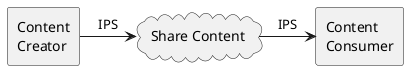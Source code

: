 @startuml
hide footbox
agent "Content\nCreator" as Creator
agent "Content\nConsumer" as Consumer
cloud "Share Content" as cloud
Creator -> cloud : IPS
cloud -> Consumer : IPS
@enduml
